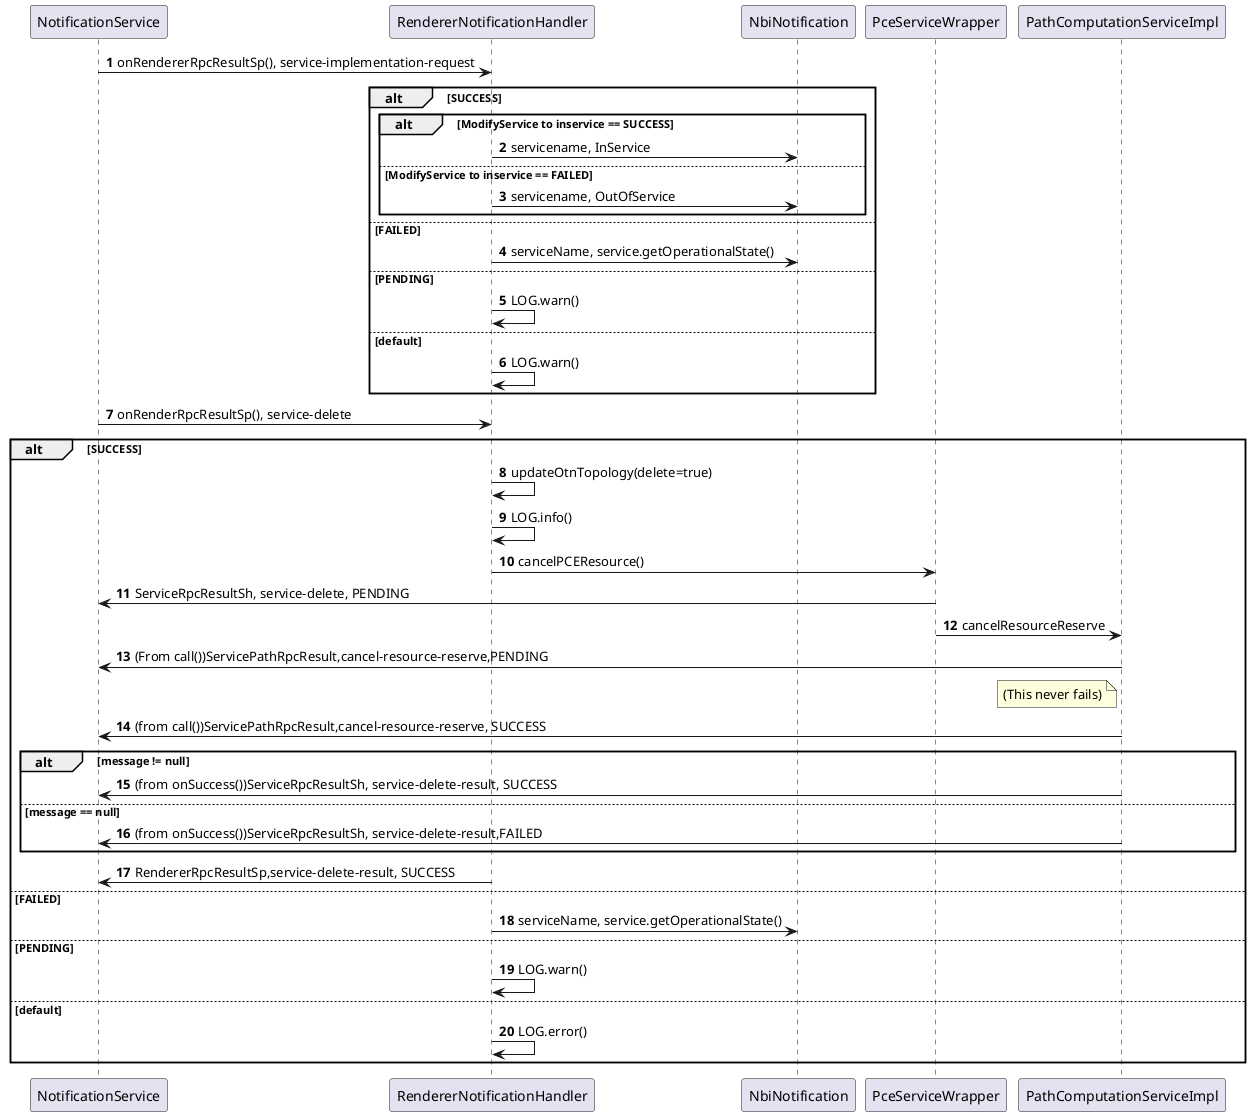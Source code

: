 @startuml
'https://plantuml.com/sequence-diagram

autonumber

participant NotificationService
participant RendererNotificationHandler

NotificationService -> RendererNotificationHandler: onRendererRpcResultSp(), service-implementation-request
alt SUCCESS
    alt ModifyService to inservice == SUCCESS
        RendererNotificationHandler -> NbiNotification: servicename, InService
    else ModifyService to inservice == FAILED
        RendererNotificationHandler -> NbiNotification: servicename, OutOfService
    end
else FAILED
    RendererNotificationHandler -> NbiNotification: serviceName, service.getOperationalState()
else PENDING
    RendererNotificationHandler -> RendererNotificationHandler: LOG.warn()
else default
    RendererNotificationHandler -> RendererNotificationHandler: LOG.warn()
end

NotificationService -> RendererNotificationHandler: onRenderRpcResultSp(), service-delete
alt SUCCESS
    RendererNotificationHandler -> RendererNotificationHandler: updateOtnTopology(delete=true)
    RendererNotificationHandler -> RendererNotificationHandler: LOG.info()
    RendererNotificationHandler -> PceServiceWrapper: cancelPCEResource()
    PceServiceWrapper -> NotificationService: ServiceRpcResultSh, service-delete, PENDING
    PceServiceWrapper -> PathComputationServiceImpl: cancelResourceReserve
    PathComputationServiceImpl -> NotificationService: (From call())ServicePathRpcResult,cancel-resource-reserve,PENDING
    note left of PathComputationServiceImpl:(This never fails)
    PathComputationServiceImpl -> NotificationService: (from call())ServicePathRpcResult,cancel-resource-reserve, SUCCESS
    alt message != null
        PathComputationServiceImpl -> NotificationService:(from onSuccess())ServiceRpcResultSh, service-delete-result, SUCCESS
    else message == null
        PathComputationServiceImpl -> NotificationService:(from onSuccess())ServiceRpcResultSh, service-delete-result,FAILED
    end
    RendererNotificationHandler->NotificationService:RendererRpcResultSp,service-delete-result, SUCCESS
else FAILED
    RendererNotificationHandler -> NbiNotification: serviceName, service.getOperationalState()
else PENDING
    RendererNotificationHandler -> RendererNotificationHandler: LOG.warn()
else default
    RendererNotificationHandler -> RendererNotificationHandler: LOG.error()
end

@enduml
